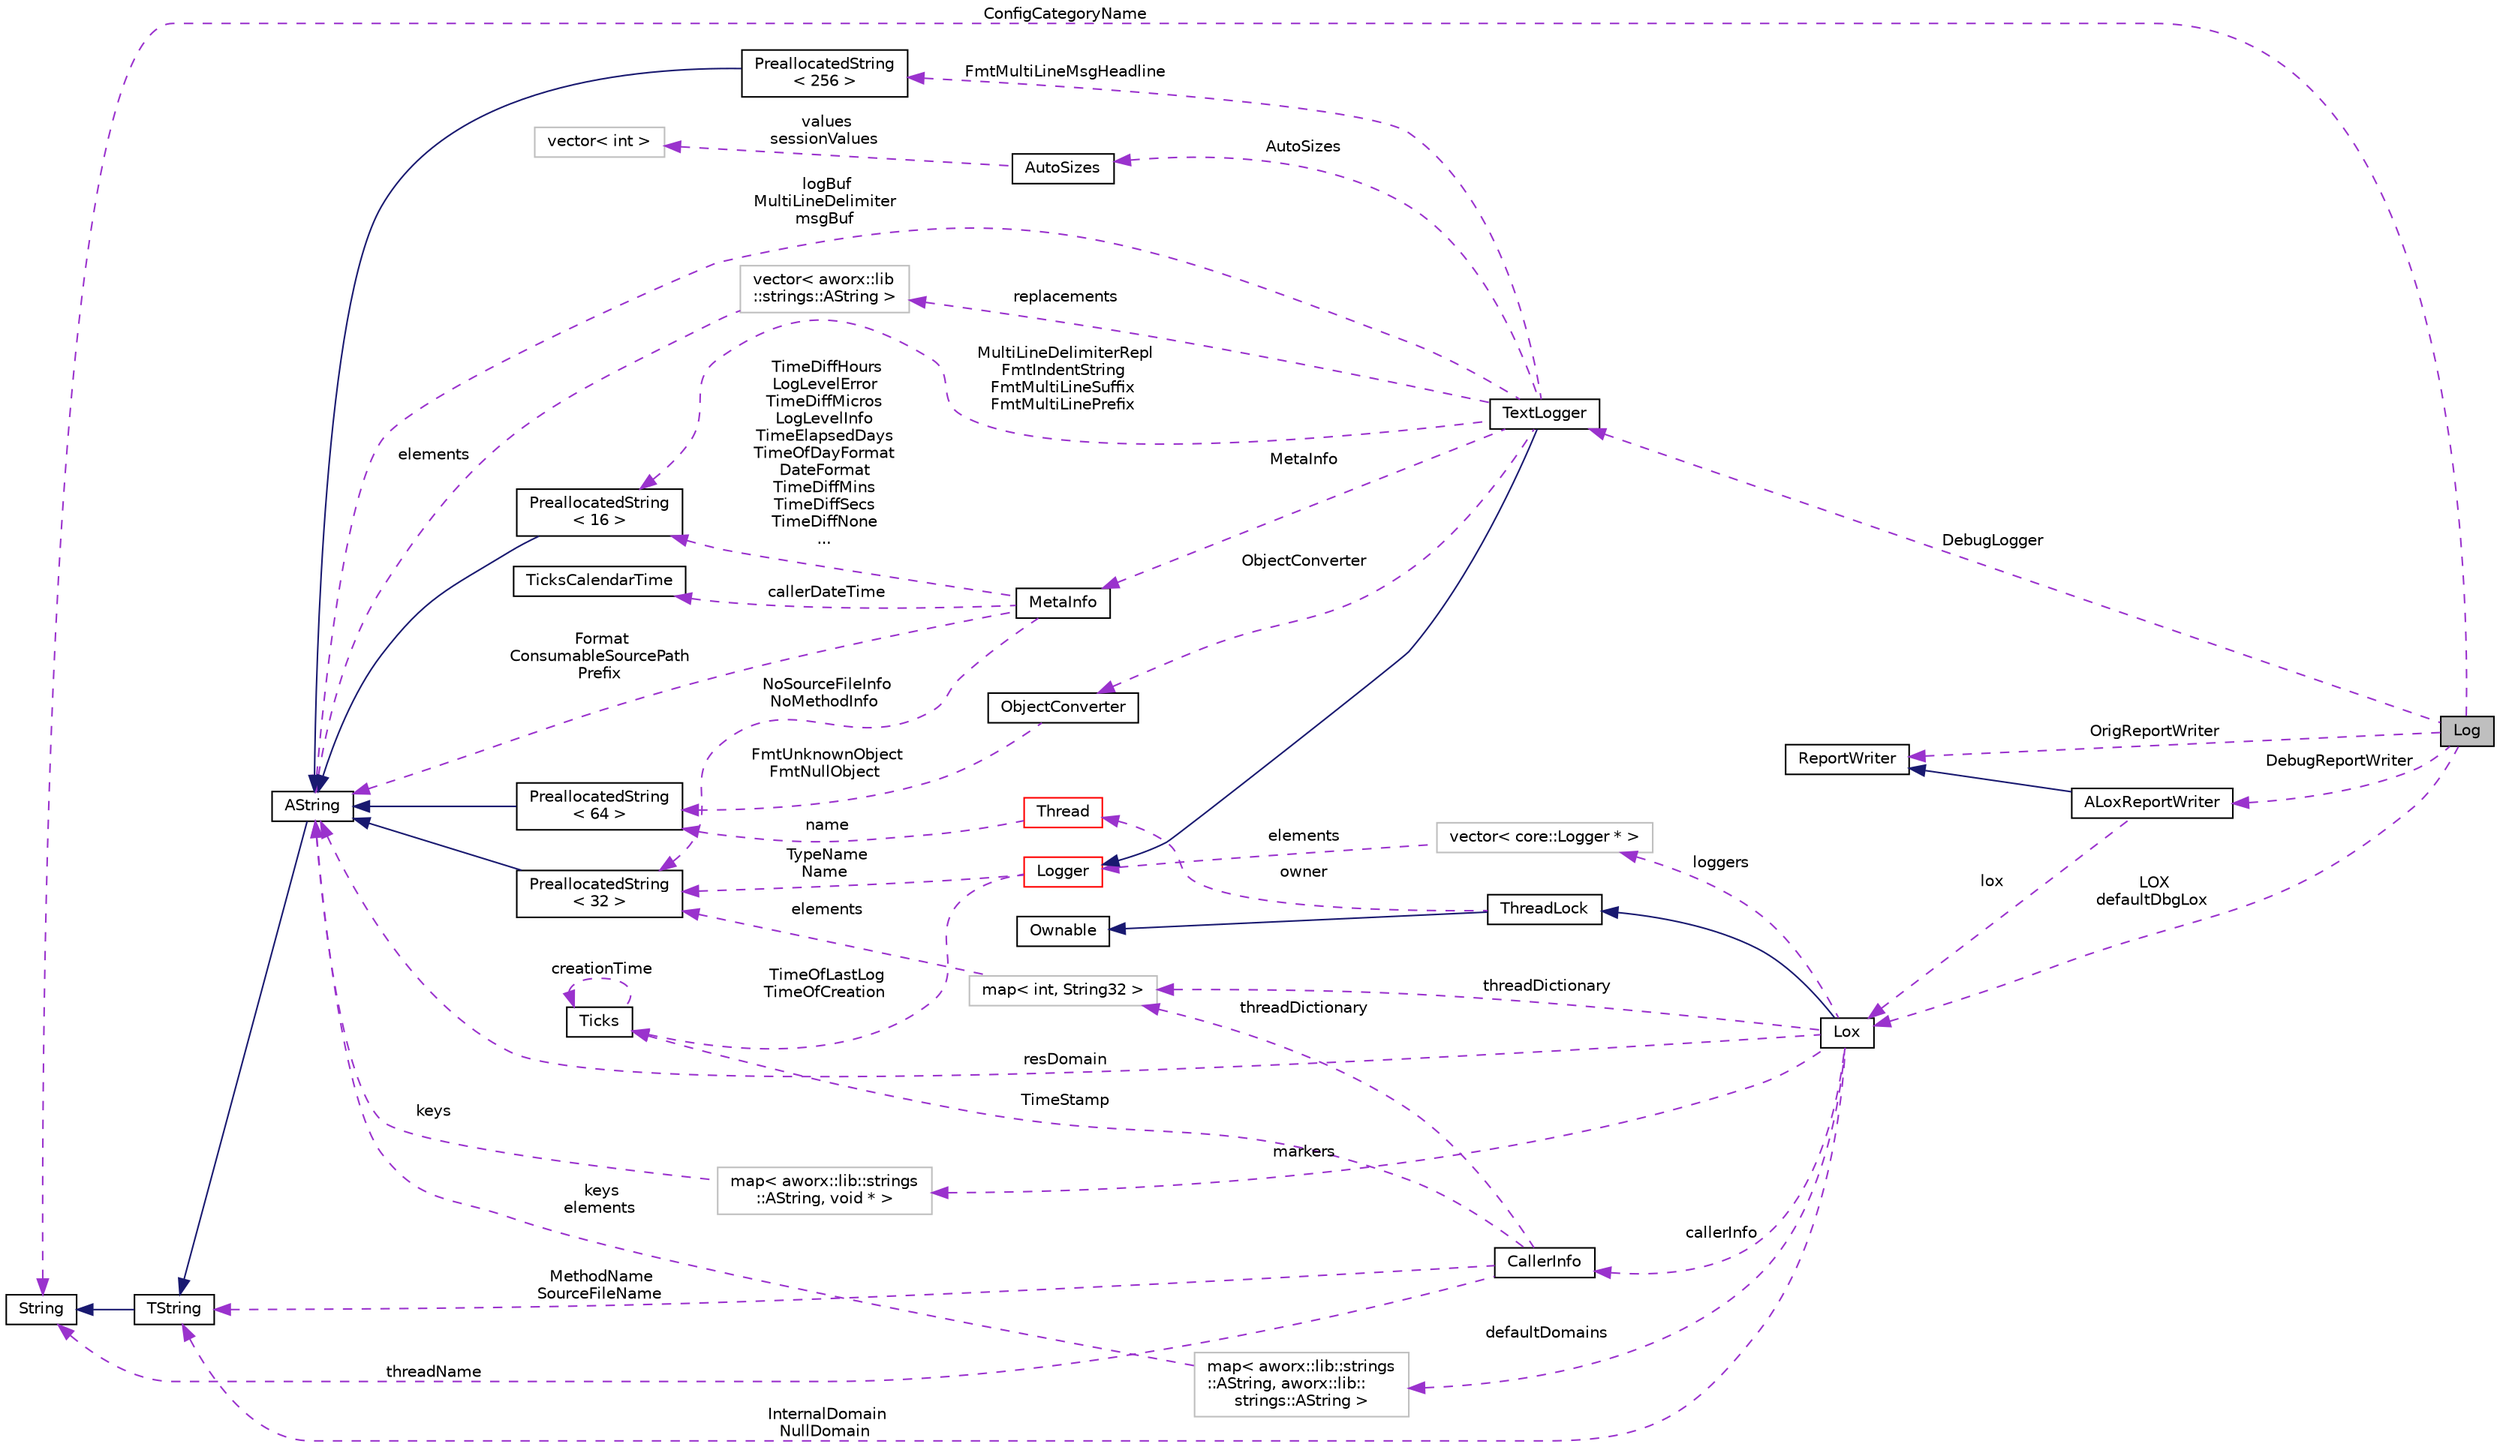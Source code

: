 digraph "Log"
{
  edge [fontname="Helvetica",fontsize="10",labelfontname="Helvetica",labelfontsize="10"];
  node [fontname="Helvetica",fontsize="10",shape=record];
  rankdir="LR";
  Node1 [label="Log",height=0.2,width=0.4,color="black", fillcolor="grey75", style="filled", fontcolor="black"];
  Node2 -> Node1 [dir="back",color="darkorchid3",fontsize="10",style="dashed",label=" ConfigCategoryName" ,fontname="Helvetica"];
  Node2 [label="String",height=0.2,width=0.4,color="black", fillcolor="white", style="filled",URL="$classaworx_1_1lib_1_1strings_1_1String.html"];
  Node3 -> Node1 [dir="back",color="darkorchid3",fontsize="10",style="dashed",label=" OrigReportWriter" ,fontname="Helvetica"];
  Node3 [label="ReportWriter",height=0.2,width=0.4,color="black", fillcolor="white", style="filled",URL="$classaworx_1_1lib_1_1ReportWriter.html"];
  Node4 -> Node1 [dir="back",color="darkorchid3",fontsize="10",style="dashed",label=" LOX\ndefaultDbgLox" ,fontname="Helvetica"];
  Node4 [label="Lox",height=0.2,width=0.4,color="black", fillcolor="white", style="filled",URL="$classaworx_1_1lox_1_1Lox.html"];
  Node5 -> Node4 [dir="back",color="midnightblue",fontsize="10",style="solid",fontname="Helvetica"];
  Node5 [label="ThreadLock",height=0.2,width=0.4,color="black", fillcolor="white", style="filled",URL="$classaworx_1_1lib_1_1threads_1_1ThreadLock.html"];
  Node6 -> Node5 [dir="back",color="midnightblue",fontsize="10",style="solid",fontname="Helvetica"];
  Node6 [label="Ownable",height=0.2,width=0.4,color="black", fillcolor="white", style="filled",URL="$classaworx_1_1lib_1_1Ownable.html"];
  Node7 -> Node5 [dir="back",color="darkorchid3",fontsize="10",style="dashed",label=" owner" ,fontname="Helvetica"];
  Node7 [label="Thread",height=0.2,width=0.4,color="red", fillcolor="white", style="filled",URL="$classaworx_1_1lib_1_1threads_1_1Thread.html"];
  Node8 -> Node7 [dir="back",color="darkorchid3",fontsize="10",style="dashed",label=" name" ,fontname="Helvetica"];
  Node8 [label="PreallocatedString\l\< 64 \>",height=0.2,width=0.4,color="black", fillcolor="white", style="filled",URL="$classaworx_1_1lib_1_1strings_1_1PreallocatedString.html"];
  Node9 -> Node8 [dir="back",color="midnightblue",fontsize="10",style="solid",fontname="Helvetica"];
  Node9 [label="AString",height=0.2,width=0.4,color="black", fillcolor="white", style="filled",URL="$classaworx_1_1lib_1_1strings_1_1AString.html"];
  Node10 -> Node9 [dir="back",color="midnightblue",fontsize="10",style="solid",fontname="Helvetica"];
  Node10 [label="TString",height=0.2,width=0.4,color="black", fillcolor="white", style="filled",URL="$classaworx_1_1lib_1_1strings_1_1TString.html"];
  Node2 -> Node10 [dir="back",color="midnightblue",fontsize="10",style="solid",fontname="Helvetica"];
  Node11 -> Node4 [dir="back",color="darkorchid3",fontsize="10",style="dashed",label=" loggers" ,fontname="Helvetica"];
  Node11 [label="vector\< core::Logger * \>",height=0.2,width=0.4,color="grey75", fillcolor="white", style="filled"];
  Node12 -> Node11 [dir="back",color="darkorchid3",fontsize="10",style="dashed",label=" elements" ,fontname="Helvetica"];
  Node12 [label="Logger",height=0.2,width=0.4,color="red", fillcolor="white", style="filled",URL="$classaworx_1_1lox_1_1core_1_1Logger.html"];
  Node13 -> Node12 [dir="back",color="darkorchid3",fontsize="10",style="dashed",label=" TimeOfLastLog\nTimeOfCreation" ,fontname="Helvetica"];
  Node13 [label="Ticks",height=0.2,width=0.4,color="black", fillcolor="white", style="filled",URL="$classaworx_1_1lib_1_1time_1_1Ticks.html"];
  Node13 -> Node13 [dir="back",color="darkorchid3",fontsize="10",style="dashed",label=" creationTime" ,fontname="Helvetica"];
  Node14 -> Node12 [dir="back",color="darkorchid3",fontsize="10",style="dashed",label=" TypeName\nName" ,fontname="Helvetica"];
  Node14 [label="PreallocatedString\l\< 32 \>",height=0.2,width=0.4,color="black", fillcolor="white", style="filled",URL="$classaworx_1_1lib_1_1strings_1_1PreallocatedString.html"];
  Node9 -> Node14 [dir="back",color="midnightblue",fontsize="10",style="solid",fontname="Helvetica"];
  Node10 -> Node4 [dir="back",color="darkorchid3",fontsize="10",style="dashed",label=" InternalDomain\nNullDomain" ,fontname="Helvetica"];
  Node9 -> Node4 [dir="back",color="darkorchid3",fontsize="10",style="dashed",label=" resDomain" ,fontname="Helvetica"];
  Node15 -> Node4 [dir="back",color="darkorchid3",fontsize="10",style="dashed",label=" threadDictionary" ,fontname="Helvetica"];
  Node15 [label="map\< int, String32 \>",height=0.2,width=0.4,color="grey75", fillcolor="white", style="filled"];
  Node14 -> Node15 [dir="back",color="darkorchid3",fontsize="10",style="dashed",label=" elements" ,fontname="Helvetica"];
  Node16 -> Node4 [dir="back",color="darkorchid3",fontsize="10",style="dashed",label=" markers" ,fontname="Helvetica"];
  Node16 [label="map\< aworx::lib::strings\l::AString, void * \>",height=0.2,width=0.4,color="grey75", fillcolor="white", style="filled"];
  Node9 -> Node16 [dir="back",color="darkorchid3",fontsize="10",style="dashed",label=" keys" ,fontname="Helvetica"];
  Node17 -> Node4 [dir="back",color="darkorchid3",fontsize="10",style="dashed",label=" defaultDomains" ,fontname="Helvetica"];
  Node17 [label="map\< aworx::lib::strings\l::AString, aworx::lib::\lstrings::AString \>",height=0.2,width=0.4,color="grey75", fillcolor="white", style="filled"];
  Node9 -> Node17 [dir="back",color="darkorchid3",fontsize="10",style="dashed",label=" keys\nelements" ,fontname="Helvetica"];
  Node18 -> Node4 [dir="back",color="darkorchid3",fontsize="10",style="dashed",label=" callerInfo" ,fontname="Helvetica"];
  Node18 [label="CallerInfo",height=0.2,width=0.4,color="black", fillcolor="white", style="filled",URL="$classaworx_1_1lox_1_1core_1_1CallerInfo.html"];
  Node2 -> Node18 [dir="back",color="darkorchid3",fontsize="10",style="dashed",label=" threadName" ,fontname="Helvetica"];
  Node10 -> Node18 [dir="back",color="darkorchid3",fontsize="10",style="dashed",label=" MethodName\nSourceFileName" ,fontname="Helvetica"];
  Node13 -> Node18 [dir="back",color="darkorchid3",fontsize="10",style="dashed",label=" TimeStamp" ,fontname="Helvetica"];
  Node15 -> Node18 [dir="back",color="darkorchid3",fontsize="10",style="dashed",label=" threadDictionary" ,fontname="Helvetica"];
  Node19 -> Node1 [dir="back",color="darkorchid3",fontsize="10",style="dashed",label=" DebugLogger" ,fontname="Helvetica"];
  Node19 [label="TextLogger",height=0.2,width=0.4,color="black", fillcolor="white", style="filled",URL="$classaworx_1_1lox_1_1core_1_1textlogger_1_1TextLogger.html"];
  Node12 -> Node19 [dir="back",color="midnightblue",fontsize="10",style="solid",fontname="Helvetica"];
  Node20 -> Node19 [dir="back",color="darkorchid3",fontsize="10",style="dashed",label=" AutoSizes" ,fontname="Helvetica"];
  Node20 [label="AutoSizes",height=0.2,width=0.4,color="black", fillcolor="white", style="filled",URL="$classaworx_1_1lox_1_1core_1_1textlogger_1_1AutoSizes.html"];
  Node21 -> Node20 [dir="back",color="darkorchid3",fontsize="10",style="dashed",label=" values\nsessionValues" ,fontname="Helvetica"];
  Node21 [label="vector\< int \>",height=0.2,width=0.4,color="grey75", fillcolor="white", style="filled"];
  Node22 -> Node19 [dir="back",color="darkorchid3",fontsize="10",style="dashed",label=" replacements" ,fontname="Helvetica"];
  Node22 [label="vector\< aworx::lib\l::strings::AString \>",height=0.2,width=0.4,color="grey75", fillcolor="white", style="filled"];
  Node9 -> Node22 [dir="back",color="darkorchid3",fontsize="10",style="dashed",label=" elements" ,fontname="Helvetica"];
  Node23 -> Node19 [dir="back",color="darkorchid3",fontsize="10",style="dashed",label=" MultiLineDelimiterRepl\nFmtIndentString\nFmtMultiLineSuffix\nFmtMultiLinePrefix" ,fontname="Helvetica"];
  Node23 [label="PreallocatedString\l\< 16 \>",height=0.2,width=0.4,color="black", fillcolor="white", style="filled",URL="$classaworx_1_1lib_1_1strings_1_1PreallocatedString.html"];
  Node9 -> Node23 [dir="back",color="midnightblue",fontsize="10",style="solid",fontname="Helvetica"];
  Node24 -> Node19 [dir="back",color="darkorchid3",fontsize="10",style="dashed",label=" MetaInfo" ,fontname="Helvetica"];
  Node24 [label="MetaInfo",height=0.2,width=0.4,color="black", fillcolor="white", style="filled",URL="$classaworx_1_1lox_1_1core_1_1textlogger_1_1MetaInfo.html"];
  Node23 -> Node24 [dir="back",color="darkorchid3",fontsize="10",style="dashed",label=" TimeDiffHours\nLogLevelError\nTimeDiffMicros\nLogLevelInfo\nTimeElapsedDays\nTimeOfDayFormat\nDateFormat\nTimeDiffMins\nTimeDiffSecs\nTimeDiffNone\n..." ,fontname="Helvetica"];
  Node9 -> Node24 [dir="back",color="darkorchid3",fontsize="10",style="dashed",label=" Format\nConsumableSourcePath\lPrefix" ,fontname="Helvetica"];
  Node14 -> Node24 [dir="back",color="darkorchid3",fontsize="10",style="dashed",label=" NoSourceFileInfo\nNoMethodInfo" ,fontname="Helvetica"];
  Node25 -> Node24 [dir="back",color="darkorchid3",fontsize="10",style="dashed",label=" callerDateTime" ,fontname="Helvetica"];
  Node25 [label="TicksCalendarTime",height=0.2,width=0.4,color="black", fillcolor="white", style="filled",URL="$classaworx_1_1lib_1_1time_1_1TicksCalendarTime.html"];
  Node9 -> Node19 [dir="back",color="darkorchid3",fontsize="10",style="dashed",label=" logBuf\nMultiLineDelimiter\nmsgBuf" ,fontname="Helvetica"];
  Node26 -> Node19 [dir="back",color="darkorchid3",fontsize="10",style="dashed",label=" FmtMultiLineMsgHeadline" ,fontname="Helvetica"];
  Node26 [label="PreallocatedString\l\< 256 \>",height=0.2,width=0.4,color="black", fillcolor="white", style="filled",URL="$classaworx_1_1lib_1_1strings_1_1PreallocatedString.html"];
  Node9 -> Node26 [dir="back",color="midnightblue",fontsize="10",style="solid",fontname="Helvetica"];
  Node27 -> Node19 [dir="back",color="darkorchid3",fontsize="10",style="dashed",label=" ObjectConverter" ,fontname="Helvetica"];
  Node27 [label="ObjectConverter",height=0.2,width=0.4,color="black", fillcolor="white", style="filled",URL="$classaworx_1_1lox_1_1core_1_1textlogger_1_1ObjectConverter.html"];
  Node8 -> Node27 [dir="back",color="darkorchid3",fontsize="10",style="dashed",label=" FmtUnknownObject\nFmtNullObject" ,fontname="Helvetica"];
  Node28 -> Node1 [dir="back",color="darkorchid3",fontsize="10",style="dashed",label=" DebugReportWriter" ,fontname="Helvetica"];
  Node28 [label="ALoxReportWriter",height=0.2,width=0.4,color="black", fillcolor="white", style="filled",URL="$classaworx_1_1lox_1_1ALoxReportWriter.html"];
  Node3 -> Node28 [dir="back",color="midnightblue",fontsize="10",style="solid",fontname="Helvetica"];
  Node4 -> Node28 [dir="back",color="darkorchid3",fontsize="10",style="dashed",label=" lox" ,fontname="Helvetica"];
}
